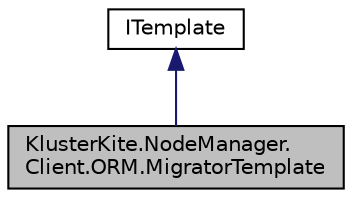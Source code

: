 digraph "KlusterKite.NodeManager.Client.ORM.MigratorTemplate"
{
  edge [fontname="Helvetica",fontsize="10",labelfontname="Helvetica",labelfontsize="10"];
  node [fontname="Helvetica",fontsize="10",shape=record];
  Node0 [label="KlusterKite.NodeManager.\lClient.ORM.MigratorTemplate",height=0.2,width=0.4,color="black", fillcolor="grey75", style="filled", fontcolor="black"];
  Node1 -> Node0 [dir="back",color="midnightblue",fontsize="10",style="solid",fontname="Helvetica"];
  Node1 [label="ITemplate",height=0.2,width=0.4,color="black", fillcolor="white", style="filled",URL="$interface_kluster_kite_1_1_node_manager_1_1_client_1_1_o_r_m_1_1_i_template.html",tooltip="The union for MigratorTemplate and NodeTemplate "];
}
